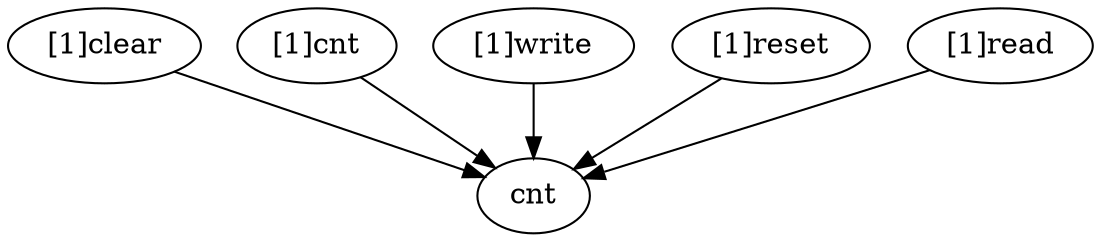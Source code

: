 strict digraph "" {
	"[1]clear"	 [complexity=5,
		importance=0.340327093809,
		rank=0.0680654187617];
	cnt	 [complexity=4,
		importance=0.0988454118134,
		rank=0.0247113529534];
	"[1]clear" -> cnt;
	"[1]cnt"	 [complexity=8,
		importance=0.29653623544,
		rank=0.03706702943];
	"[1]cnt" -> cnt;
	"[1]write"	 [complexity=10,
		importance=0.340327093809,
		rank=0.0340327093809];
	"[1]write" -> cnt;
	"[1]reset"	 [complexity=5,
		importance=0.439172505622,
		rank=0.0878345011244];
	"[1]reset" -> cnt;
	"[1]read"	 [complexity=11,
		importance=0.538017917436,
		rank=0.0489107197669];
	"[1]read" -> cnt;
}
